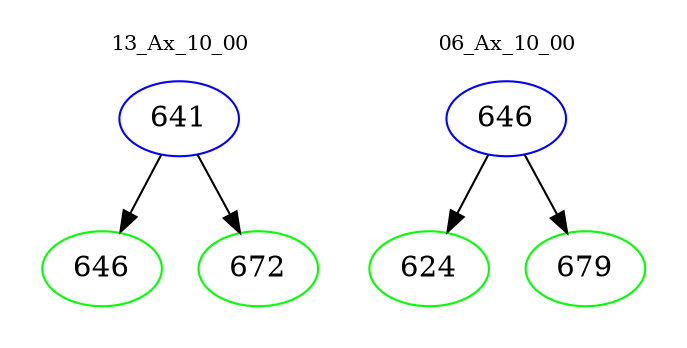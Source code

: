 digraph{
subgraph cluster_0 {
color = white
label = "13_Ax_10_00";
fontsize=10;
T0_641 [label="641", color="blue"]
T0_641 -> T0_646 [color="black"]
T0_646 [label="646", color="green"]
T0_641 -> T0_672 [color="black"]
T0_672 [label="672", color="green"]
}
subgraph cluster_1 {
color = white
label = "06_Ax_10_00";
fontsize=10;
T1_646 [label="646", color="blue"]
T1_646 -> T1_624 [color="black"]
T1_624 [label="624", color="green"]
T1_646 -> T1_679 [color="black"]
T1_679 [label="679", color="green"]
}
}

